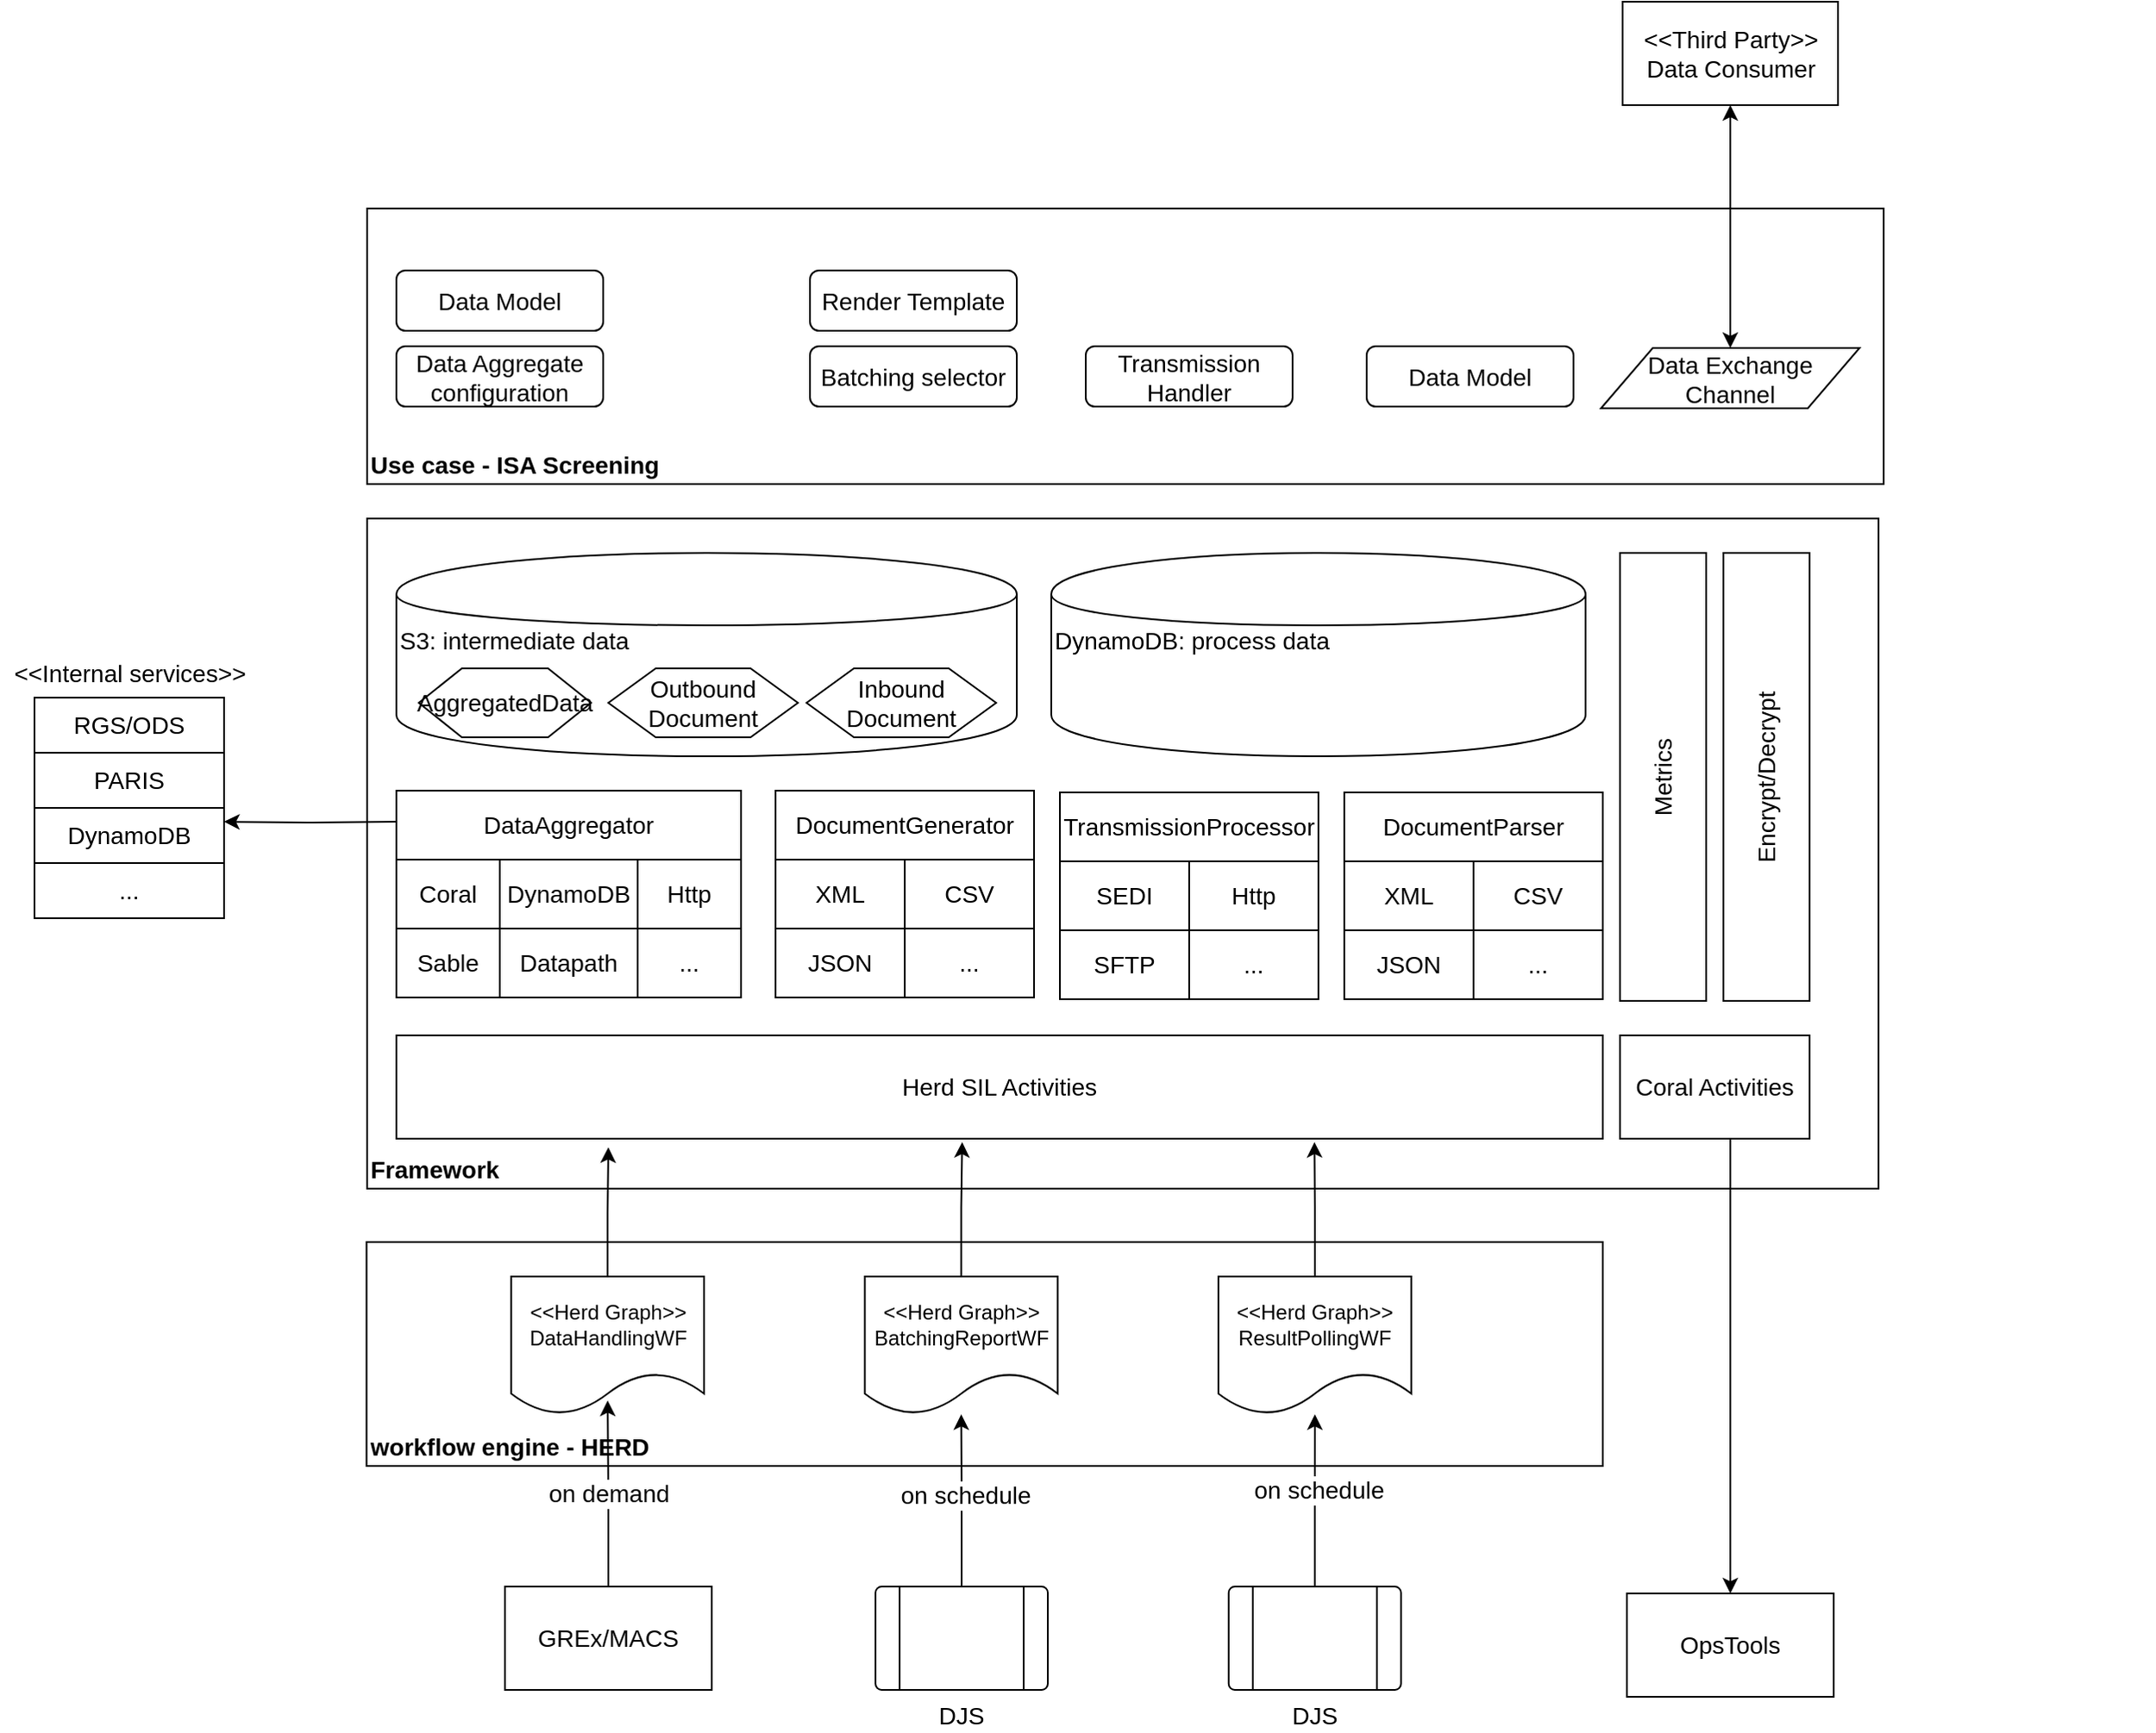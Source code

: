 <mxfile version="12.4.2" type="github" pages="1">
  <diagram id="IsdMuzBa5LZ4HM4UeDoA" name="Page-1">
    <mxGraphModel dx="3310" dy="476" grid="1" gridSize="10" guides="1" tooltips="1" connect="1" arrows="1" fold="1" page="1" pageScale="1" pageWidth="1169" pageHeight="827" math="0" shadow="0">
      <root>
        <mxCell id="0"/>
        <mxCell id="1" parent="0"/>
        <mxCell id="XGGbo2MG5czj7z2PlUCv-52" value="" style="group" vertex="1" connectable="0" parent="1">
          <mxGeometry x="-400" y="1129" width="470" height="230" as="geometry"/>
        </mxCell>
        <mxCell id="XGGbo2MG5czj7z2PlUCv-7" value="Framework" style="rounded=0;whiteSpace=wrap;html=1;fontSize=14;align=left;verticalAlign=bottom;fontStyle=1" vertex="1" parent="XGGbo2MG5czj7z2PlUCv-52">
          <mxGeometry x="-567" y="-159" width="877" height="389" as="geometry"/>
        </mxCell>
        <mxCell id="XGGbo2MG5czj7z2PlUCv-53" value="DocumentParser" style="rounded=0;whiteSpace=wrap;html=1;fontSize=14;" vertex="1" parent="XGGbo2MG5czj7z2PlUCv-52">
          <mxGeometry width="150" height="40" as="geometry"/>
        </mxCell>
        <mxCell id="XGGbo2MG5czj7z2PlUCv-54" value="XML" style="rounded=0;whiteSpace=wrap;html=1;fontSize=14;" vertex="1" parent="XGGbo2MG5czj7z2PlUCv-52">
          <mxGeometry y="40" width="75" height="40" as="geometry"/>
        </mxCell>
        <mxCell id="XGGbo2MG5czj7z2PlUCv-55" value="CSV" style="rounded=0;whiteSpace=wrap;html=1;fontSize=14;" vertex="1" parent="XGGbo2MG5czj7z2PlUCv-52">
          <mxGeometry x="75" y="40" width="75" height="40" as="geometry"/>
        </mxCell>
        <mxCell id="XGGbo2MG5czj7z2PlUCv-56" value="JSON" style="rounded=0;whiteSpace=wrap;html=1;fontSize=14;" vertex="1" parent="XGGbo2MG5czj7z2PlUCv-52">
          <mxGeometry y="80" width="75" height="40" as="geometry"/>
        </mxCell>
        <mxCell id="XGGbo2MG5czj7z2PlUCv-57" value="..." style="rounded=0;whiteSpace=wrap;html=1;fontSize=14;" vertex="1" parent="XGGbo2MG5czj7z2PlUCv-52">
          <mxGeometry x="75" y="80" width="75" height="40" as="geometry"/>
        </mxCell>
        <mxCell id="XGGbo2MG5czj7z2PlUCv-74" value="Herd SIL Activities" style="rounded=0;whiteSpace=wrap;html=1;fontSize=14;align=center;" vertex="1" parent="XGGbo2MG5czj7z2PlUCv-52">
          <mxGeometry x="-550" y="141" width="700" height="60" as="geometry"/>
        </mxCell>
        <mxCell id="XGGbo2MG5czj7z2PlUCv-75" value="Coral Activities" style="rounded=0;whiteSpace=wrap;html=1;fontSize=14;align=center;" vertex="1" parent="XGGbo2MG5czj7z2PlUCv-52">
          <mxGeometry x="160" y="141" width="110" height="60" as="geometry"/>
        </mxCell>
        <mxCell id="XGGbo2MG5czj7z2PlUCv-99" value="DynamoDB: process data" style="shape=cylinder;whiteSpace=wrap;html=1;boundedLbl=1;backgroundOutline=1;fontSize=14;align=left;verticalAlign=top;" vertex="1" parent="XGGbo2MG5czj7z2PlUCv-52">
          <mxGeometry x="-170" y="-139" width="310" height="118" as="geometry"/>
        </mxCell>
        <mxCell id="XGGbo2MG5czj7z2PlUCv-60" value="S3: intermediate data" style="shape=cylinder;whiteSpace=wrap;html=1;boundedLbl=1;backgroundOutline=1;fontSize=14;align=left;verticalAlign=top;" vertex="1" parent="XGGbo2MG5czj7z2PlUCv-52">
          <mxGeometry x="-550" y="-139" width="360" height="118" as="geometry"/>
        </mxCell>
        <mxCell id="XGGbo2MG5czj7z2PlUCv-6" value="" style="group" vertex="1" connectable="0" parent="1">
          <mxGeometry x="-930" y="1390" width="830" height="130" as="geometry"/>
        </mxCell>
        <mxCell id="XGGbo2MG5czj7z2PlUCv-2" value="workflow engine - HERD" style="rounded=0;whiteSpace=wrap;html=1;align=left;verticalAlign=bottom;fontStyle=1;fontSize=14;" vertex="1" parent="XGGbo2MG5czj7z2PlUCv-6">
          <mxGeometry x="-37.3" width="717.3" height="130" as="geometry"/>
        </mxCell>
        <mxCell id="XGGbo2MG5czj7z2PlUCv-3" value="&amp;lt;&amp;lt;Herd Graph&amp;gt;&amp;gt;&lt;br&gt;DataHandlingWF" style="shape=document;whiteSpace=wrap;html=1;boundedLbl=1;" vertex="1" parent="XGGbo2MG5czj7z2PlUCv-6">
          <mxGeometry x="46.629" y="20" width="111.91" height="80" as="geometry"/>
        </mxCell>
        <mxCell id="XGGbo2MG5czj7z2PlUCv-4" value="&amp;lt;&amp;lt;Herd Graph&amp;gt;&amp;gt;&lt;br&gt;BatchingReportWF" style="shape=document;whiteSpace=wrap;html=1;boundedLbl=1;" vertex="1" parent="XGGbo2MG5czj7z2PlUCv-6">
          <mxGeometry x="251.798" y="20" width="111.91" height="80" as="geometry"/>
        </mxCell>
        <mxCell id="XGGbo2MG5czj7z2PlUCv-5" value="&amp;lt;&amp;lt;Herd Graph&amp;gt;&amp;gt;&lt;br&gt;ResultPollingWF" style="shape=document;whiteSpace=wrap;html=1;boundedLbl=1;" vertex="1" parent="XGGbo2MG5czj7z2PlUCv-6">
          <mxGeometry x="456.966" y="20" width="111.91" height="80" as="geometry"/>
        </mxCell>
        <mxCell id="XGGbo2MG5czj7z2PlUCv-8" value="Use case - ISA Screening" style="rounded=0;whiteSpace=wrap;html=1;fontSize=14;align=left;verticalAlign=bottom;fontStyle=1" vertex="1" parent="1">
          <mxGeometry x="-967" y="790" width="880" height="160" as="geometry"/>
        </mxCell>
        <mxCell id="XGGbo2MG5czj7z2PlUCv-14" style="edgeStyle=orthogonalEdgeStyle;rounded=0;orthogonalLoop=1;jettySize=auto;html=1;fontSize=14;" edge="1" parent="1" source="XGGbo2MG5czj7z2PlUCv-9" target="XGGbo2MG5czj7z2PlUCv-4">
          <mxGeometry relative="1" as="geometry"/>
        </mxCell>
        <mxCell id="XGGbo2MG5czj7z2PlUCv-96" value="on schedule" style="text;html=1;align=center;verticalAlign=middle;resizable=0;points=[];;labelBackgroundColor=#ffffff;fontSize=14;" vertex="1" connectable="0" parent="XGGbo2MG5czj7z2PlUCv-14">
          <mxGeometry x="0.08" y="-2" relative="1" as="geometry">
            <mxPoint as="offset"/>
          </mxGeometry>
        </mxCell>
        <mxCell id="XGGbo2MG5czj7z2PlUCv-9" value="DJS" style="verticalLabelPosition=bottom;verticalAlign=top;html=1;shape=process;whiteSpace=wrap;rounded=1;size=0.14;arcSize=6;fontSize=14;" vertex="1" parent="1">
          <mxGeometry x="-672" y="1590" width="100" height="60" as="geometry"/>
        </mxCell>
        <mxCell id="XGGbo2MG5czj7z2PlUCv-16" style="edgeStyle=orthogonalEdgeStyle;rounded=0;orthogonalLoop=1;jettySize=auto;html=1;fontSize=14;" edge="1" parent="1" source="XGGbo2MG5czj7z2PlUCv-15" target="XGGbo2MG5czj7z2PlUCv-5">
          <mxGeometry relative="1" as="geometry"/>
        </mxCell>
        <mxCell id="XGGbo2MG5czj7z2PlUCv-97" value="on schedule" style="text;html=1;align=center;verticalAlign=middle;resizable=0;points=[];;labelBackgroundColor=#ffffff;fontSize=14;" vertex="1" connectable="0" parent="XGGbo2MG5czj7z2PlUCv-16">
          <mxGeometry x="0.12" y="-2" relative="1" as="geometry">
            <mxPoint as="offset"/>
          </mxGeometry>
        </mxCell>
        <mxCell id="XGGbo2MG5czj7z2PlUCv-15" value="DJS" style="verticalLabelPosition=bottom;verticalAlign=top;html=1;shape=process;whiteSpace=wrap;rounded=1;size=0.14;arcSize=6;fontSize=14;" vertex="1" parent="1">
          <mxGeometry x="-467.08" y="1590" width="100" height="60" as="geometry"/>
        </mxCell>
        <mxCell id="XGGbo2MG5czj7z2PlUCv-18" style="edgeStyle=orthogonalEdgeStyle;rounded=0;orthogonalLoop=1;jettySize=auto;html=1;entryX=0.5;entryY=0.9;entryDx=0;entryDy=0;entryPerimeter=0;fontSize=14;" edge="1" parent="1" source="XGGbo2MG5czj7z2PlUCv-17" target="XGGbo2MG5czj7z2PlUCv-3">
          <mxGeometry relative="1" as="geometry"/>
        </mxCell>
        <mxCell id="XGGbo2MG5czj7z2PlUCv-95" value="on demand" style="text;html=1;align=center;verticalAlign=middle;resizable=0;points=[];;labelBackgroundColor=#ffffff;fontSize=14;" vertex="1" connectable="0" parent="XGGbo2MG5czj7z2PlUCv-18">
          <mxGeometry x="0.018" relative="1" as="geometry">
            <mxPoint as="offset"/>
          </mxGeometry>
        </mxCell>
        <mxCell id="XGGbo2MG5czj7z2PlUCv-17" value="GREx/MACS" style="rounded=0;whiteSpace=wrap;html=1;fontSize=14;" vertex="1" parent="1">
          <mxGeometry x="-887" y="1590" width="120" height="60" as="geometry"/>
        </mxCell>
        <mxCell id="XGGbo2MG5czj7z2PlUCv-22" value="Data Model" style="rounded=1;whiteSpace=wrap;html=1;fontSize=14;" vertex="1" parent="1">
          <mxGeometry x="-950" y="826" width="120" height="35" as="geometry"/>
        </mxCell>
        <mxCell id="XGGbo2MG5czj7z2PlUCv-24" value="Render Template" style="rounded=1;whiteSpace=wrap;html=1;fontSize=14;" vertex="1" parent="1">
          <mxGeometry x="-710" y="826" width="120" height="35" as="geometry"/>
        </mxCell>
        <mxCell id="XGGbo2MG5czj7z2PlUCv-25" value="Batching selector" style="rounded=1;whiteSpace=wrap;html=1;fontSize=14;" vertex="1" parent="1">
          <mxGeometry x="-710" y="870" width="120" height="35" as="geometry"/>
        </mxCell>
        <mxCell id="XGGbo2MG5czj7z2PlUCv-26" value="Transmission Handler" style="rounded=1;whiteSpace=wrap;html=1;fontSize=14;" vertex="1" parent="1">
          <mxGeometry x="-550" y="870" width="120" height="35" as="geometry"/>
        </mxCell>
        <mxCell id="XGGbo2MG5czj7z2PlUCv-28" value="Data Aggregate&lt;br&gt;configuration" style="rounded=1;whiteSpace=wrap;html=1;fontSize=14;" vertex="1" parent="1">
          <mxGeometry x="-950" y="870" width="120" height="35" as="geometry"/>
        </mxCell>
        <mxCell id="XGGbo2MG5czj7z2PlUCv-36" value="" style="group" vertex="1" connectable="0" parent="1">
          <mxGeometry x="-950" y="1108" width="200" height="140" as="geometry"/>
        </mxCell>
        <mxCell id="XGGbo2MG5czj7z2PlUCv-29" value="DataAggregator" style="rounded=0;whiteSpace=wrap;html=1;fontSize=14;" vertex="1" parent="XGGbo2MG5czj7z2PlUCv-36">
          <mxGeometry y="20" width="200" height="40" as="geometry"/>
        </mxCell>
        <mxCell id="XGGbo2MG5czj7z2PlUCv-30" value="Coral" style="rounded=0;whiteSpace=wrap;html=1;fontSize=14;" vertex="1" parent="XGGbo2MG5czj7z2PlUCv-36">
          <mxGeometry y="60" width="60" height="40" as="geometry"/>
        </mxCell>
        <mxCell id="XGGbo2MG5czj7z2PlUCv-31" value="DynamoDB" style="rounded=0;whiteSpace=wrap;html=1;fontSize=14;" vertex="1" parent="XGGbo2MG5czj7z2PlUCv-36">
          <mxGeometry x="60" y="60" width="80" height="40" as="geometry"/>
        </mxCell>
        <mxCell id="XGGbo2MG5czj7z2PlUCv-32" value="Http" style="rounded=0;whiteSpace=wrap;html=1;fontSize=14;" vertex="1" parent="XGGbo2MG5czj7z2PlUCv-36">
          <mxGeometry x="140" y="60" width="60" height="40" as="geometry"/>
        </mxCell>
        <mxCell id="XGGbo2MG5czj7z2PlUCv-33" value="Sable" style="rounded=0;whiteSpace=wrap;html=1;fontSize=14;" vertex="1" parent="XGGbo2MG5czj7z2PlUCv-36">
          <mxGeometry y="100" width="60" height="40" as="geometry"/>
        </mxCell>
        <mxCell id="XGGbo2MG5czj7z2PlUCv-34" value="Datapath" style="rounded=0;whiteSpace=wrap;html=1;fontSize=14;" vertex="1" parent="XGGbo2MG5czj7z2PlUCv-36">
          <mxGeometry x="60" y="100" width="80" height="40" as="geometry"/>
        </mxCell>
        <mxCell id="XGGbo2MG5czj7z2PlUCv-35" value="..." style="rounded=0;whiteSpace=wrap;html=1;fontSize=14;" vertex="1" parent="XGGbo2MG5czj7z2PlUCv-36">
          <mxGeometry x="140" y="100" width="60" height="40" as="geometry"/>
        </mxCell>
        <mxCell id="XGGbo2MG5czj7z2PlUCv-38" value="AggregatedData" style="shape=hexagon;perimeter=hexagonPerimeter2;whiteSpace=wrap;html=1;fontSize=14;" vertex="1" parent="1">
          <mxGeometry x="-937" y="1057" width="100" height="40" as="geometry"/>
        </mxCell>
        <mxCell id="XGGbo2MG5czj7z2PlUCv-49" value="Outbound&lt;br&gt;Document" style="shape=hexagon;perimeter=hexagonPerimeter2;whiteSpace=wrap;html=1;fontSize=14;" vertex="1" parent="1">
          <mxGeometry x="-827" y="1057" width="110" height="40" as="geometry"/>
        </mxCell>
        <mxCell id="XGGbo2MG5czj7z2PlUCv-50" value="" style="group" vertex="1" connectable="0" parent="1">
          <mxGeometry x="-565" y="1129" width="150" height="120" as="geometry"/>
        </mxCell>
        <mxCell id="XGGbo2MG5czj7z2PlUCv-44" value="TransmissionProcessor" style="rounded=0;whiteSpace=wrap;html=1;fontSize=14;" vertex="1" parent="XGGbo2MG5czj7z2PlUCv-50">
          <mxGeometry width="150" height="40" as="geometry"/>
        </mxCell>
        <mxCell id="XGGbo2MG5czj7z2PlUCv-45" value="SEDI" style="rounded=0;whiteSpace=wrap;html=1;fontSize=14;" vertex="1" parent="XGGbo2MG5czj7z2PlUCv-50">
          <mxGeometry y="40" width="75" height="40" as="geometry"/>
        </mxCell>
        <mxCell id="XGGbo2MG5czj7z2PlUCv-46" value="Http" style="rounded=0;whiteSpace=wrap;html=1;fontSize=14;" vertex="1" parent="XGGbo2MG5czj7z2PlUCv-50">
          <mxGeometry x="75" y="40" width="75" height="40" as="geometry"/>
        </mxCell>
        <mxCell id="XGGbo2MG5czj7z2PlUCv-47" value="SFTP" style="rounded=0;whiteSpace=wrap;html=1;fontSize=14;" vertex="1" parent="XGGbo2MG5czj7z2PlUCv-50">
          <mxGeometry y="80" width="75" height="40" as="geometry"/>
        </mxCell>
        <mxCell id="XGGbo2MG5czj7z2PlUCv-48" value="..." style="rounded=0;whiteSpace=wrap;html=1;fontSize=14;" vertex="1" parent="XGGbo2MG5czj7z2PlUCv-50">
          <mxGeometry x="75" y="80" width="75" height="40" as="geometry"/>
        </mxCell>
        <mxCell id="XGGbo2MG5czj7z2PlUCv-51" value="" style="group" vertex="1" connectable="0" parent="1">
          <mxGeometry x="-730" y="1128" width="150" height="120" as="geometry"/>
        </mxCell>
        <mxCell id="XGGbo2MG5czj7z2PlUCv-39" value="DocumentGenerator" style="rounded=0;whiteSpace=wrap;html=1;fontSize=14;" vertex="1" parent="XGGbo2MG5czj7z2PlUCv-51">
          <mxGeometry width="150" height="40" as="geometry"/>
        </mxCell>
        <mxCell id="XGGbo2MG5czj7z2PlUCv-40" value="XML" style="rounded=0;whiteSpace=wrap;html=1;fontSize=14;" vertex="1" parent="XGGbo2MG5czj7z2PlUCv-51">
          <mxGeometry y="40" width="75" height="40" as="geometry"/>
        </mxCell>
        <mxCell id="XGGbo2MG5czj7z2PlUCv-41" value="CSV" style="rounded=0;whiteSpace=wrap;html=1;fontSize=14;" vertex="1" parent="XGGbo2MG5czj7z2PlUCv-51">
          <mxGeometry x="75" y="40" width="75" height="40" as="geometry"/>
        </mxCell>
        <mxCell id="XGGbo2MG5czj7z2PlUCv-42" value="JSON" style="rounded=0;whiteSpace=wrap;html=1;fontSize=14;" vertex="1" parent="XGGbo2MG5czj7z2PlUCv-51">
          <mxGeometry y="80" width="75" height="40" as="geometry"/>
        </mxCell>
        <mxCell id="XGGbo2MG5czj7z2PlUCv-43" value="..." style="rounded=0;whiteSpace=wrap;html=1;fontSize=14;" vertex="1" parent="XGGbo2MG5czj7z2PlUCv-51">
          <mxGeometry x="75" y="80" width="75" height="40" as="geometry"/>
        </mxCell>
        <mxCell id="XGGbo2MG5czj7z2PlUCv-58" value="Inbound&lt;br&gt;Document" style="shape=hexagon;perimeter=hexagonPerimeter2;whiteSpace=wrap;html=1;fontSize=14;" vertex="1" parent="1">
          <mxGeometry x="-712" y="1057" width="110" height="40" as="geometry"/>
        </mxCell>
        <mxCell id="XGGbo2MG5czj7z2PlUCv-61" value="Data Model" style="rounded=1;whiteSpace=wrap;html=1;fontSize=14;" vertex="1" parent="1">
          <mxGeometry x="-387" y="870" width="120" height="35" as="geometry"/>
        </mxCell>
        <mxCell id="XGGbo2MG5czj7z2PlUCv-62" value="Metrics" style="rounded=0;whiteSpace=wrap;html=1;fontSize=14;align=center;horizontal=0;" vertex="1" parent="1">
          <mxGeometry x="-240" y="990" width="50" height="260" as="geometry"/>
        </mxCell>
        <mxCell id="XGGbo2MG5czj7z2PlUCv-65" value="Encrypt/Decrypt" style="rounded=0;whiteSpace=wrap;html=1;fontSize=14;align=center;horizontal=0;" vertex="1" parent="1">
          <mxGeometry x="-180" y="990" width="50" height="260" as="geometry"/>
        </mxCell>
        <mxCell id="XGGbo2MG5czj7z2PlUCv-70" style="edgeStyle=orthogonalEdgeStyle;rounded=0;orthogonalLoop=1;jettySize=auto;html=1;entryX=1;entryY=0.25;entryDx=0;entryDy=0;fontSize=14;" edge="1" parent="1" target="XGGbo2MG5czj7z2PlUCv-69">
          <mxGeometry relative="1" as="geometry">
            <mxPoint x="-950" y="1146" as="sourcePoint"/>
          </mxGeometry>
        </mxCell>
        <mxCell id="XGGbo2MG5czj7z2PlUCv-80" style="edgeStyle=orthogonalEdgeStyle;rounded=0;orthogonalLoop=1;jettySize=auto;html=1;fontSize=14;" edge="1" parent="1" source="XGGbo2MG5czj7z2PlUCv-3">
          <mxGeometry relative="1" as="geometry">
            <mxPoint x="-827" y="1335" as="targetPoint"/>
          </mxGeometry>
        </mxCell>
        <mxCell id="XGGbo2MG5czj7z2PlUCv-81" style="edgeStyle=orthogonalEdgeStyle;rounded=0;orthogonalLoop=1;jettySize=auto;html=1;fontSize=14;entryX=0.469;entryY=1.033;entryDx=0;entryDy=0;entryPerimeter=0;" edge="1" parent="1" source="XGGbo2MG5czj7z2PlUCv-4" target="XGGbo2MG5czj7z2PlUCv-74">
          <mxGeometry relative="1" as="geometry"/>
        </mxCell>
        <mxCell id="XGGbo2MG5czj7z2PlUCv-82" style="edgeStyle=orthogonalEdgeStyle;rounded=0;orthogonalLoop=1;jettySize=auto;html=1;entryX=0.761;entryY=1.033;entryDx=0;entryDy=0;entryPerimeter=0;fontSize=14;" edge="1" parent="1" source="XGGbo2MG5czj7z2PlUCv-5" target="XGGbo2MG5czj7z2PlUCv-74">
          <mxGeometry relative="1" as="geometry"/>
        </mxCell>
        <mxCell id="XGGbo2MG5czj7z2PlUCv-93" style="edgeStyle=orthogonalEdgeStyle;rounded=0;orthogonalLoop=1;jettySize=auto;html=1;entryX=0.5;entryY=1;entryDx=0;entryDy=0;fontSize=14;startArrow=classic;startFill=1;" edge="1" parent="1" source="XGGbo2MG5czj7z2PlUCv-90" target="XGGbo2MG5czj7z2PlUCv-91">
          <mxGeometry relative="1" as="geometry"/>
        </mxCell>
        <mxCell id="XGGbo2MG5czj7z2PlUCv-90" value="&lt;span style=&quot;white-space: normal&quot;&gt;Data Exchange Channel&lt;/span&gt;" style="shape=parallelogram;perimeter=parallelogramPerimeter;whiteSpace=wrap;html=1;fontSize=14;align=center;" vertex="1" parent="1">
          <mxGeometry x="-251" y="871" width="150" height="35" as="geometry"/>
        </mxCell>
        <mxCell id="XGGbo2MG5czj7z2PlUCv-91" value="&amp;lt;&amp;lt;Third Party&amp;gt;&amp;gt;&lt;br&gt;Data Consumer" style="rounded=0;whiteSpace=wrap;html=1;fontSize=14;align=center;" vertex="1" parent="1">
          <mxGeometry x="-238.5" y="670" width="125" height="60" as="geometry"/>
        </mxCell>
        <mxCell id="XGGbo2MG5czj7z2PlUCv-103" value="" style="group" vertex="1" connectable="0" parent="1">
          <mxGeometry x="-1180" y="1050" width="150" height="152" as="geometry"/>
        </mxCell>
        <mxCell id="XGGbo2MG5czj7z2PlUCv-77" value="" style="group" vertex="1" connectable="0" parent="XGGbo2MG5czj7z2PlUCv-103">
          <mxGeometry x="20" y="24" width="110" height="128" as="geometry"/>
        </mxCell>
        <mxCell id="XGGbo2MG5czj7z2PlUCv-67" value="RGS/ODS" style="rounded=0;whiteSpace=wrap;html=1;fontSize=14;align=center;" vertex="1" parent="XGGbo2MG5czj7z2PlUCv-77">
          <mxGeometry width="110" height="32" as="geometry"/>
        </mxCell>
        <mxCell id="XGGbo2MG5czj7z2PlUCv-68" value="PARIS" style="rounded=0;whiteSpace=wrap;html=1;fontSize=14;align=center;" vertex="1" parent="XGGbo2MG5czj7z2PlUCv-77">
          <mxGeometry y="32" width="110" height="32" as="geometry"/>
        </mxCell>
        <mxCell id="XGGbo2MG5czj7z2PlUCv-69" value="DynamoDB" style="rounded=0;whiteSpace=wrap;html=1;fontSize=14;align=center;" vertex="1" parent="XGGbo2MG5czj7z2PlUCv-77">
          <mxGeometry y="64" width="110" height="32" as="geometry"/>
        </mxCell>
        <mxCell id="XGGbo2MG5czj7z2PlUCv-76" value="..." style="rounded=0;whiteSpace=wrap;html=1;fontSize=14;align=center;" vertex="1" parent="XGGbo2MG5czj7z2PlUCv-77">
          <mxGeometry y="96" width="110" height="32" as="geometry"/>
        </mxCell>
        <mxCell id="XGGbo2MG5czj7z2PlUCv-94" value="&amp;lt;&amp;lt;Internal services&amp;gt;&amp;gt;" style="text;html=1;align=center;verticalAlign=middle;resizable=0;points=[];;autosize=1;fontSize=14;" vertex="1" parent="XGGbo2MG5czj7z2PlUCv-103">
          <mxGeometry width="150" height="20" as="geometry"/>
        </mxCell>
        <mxCell id="XGGbo2MG5czj7z2PlUCv-105" style="edgeStyle=orthogonalEdgeStyle;rounded=0;orthogonalLoop=1;jettySize=auto;html=1;entryX=0.582;entryY=1;entryDx=0;entryDy=0;entryPerimeter=0;startArrow=classic;startFill=1;fontSize=14;endArrow=none;endFill=0;" edge="1" parent="1" source="XGGbo2MG5czj7z2PlUCv-104" target="XGGbo2MG5czj7z2PlUCv-75">
          <mxGeometry relative="1" as="geometry"/>
        </mxCell>
        <mxCell id="XGGbo2MG5czj7z2PlUCv-104" value="OpsTools" style="rounded=0;whiteSpace=wrap;html=1;fontSize=14;" vertex="1" parent="1">
          <mxGeometry x="-236" y="1594" width="120" height="60" as="geometry"/>
        </mxCell>
      </root>
    </mxGraphModel>
  </diagram>
</mxfile>
